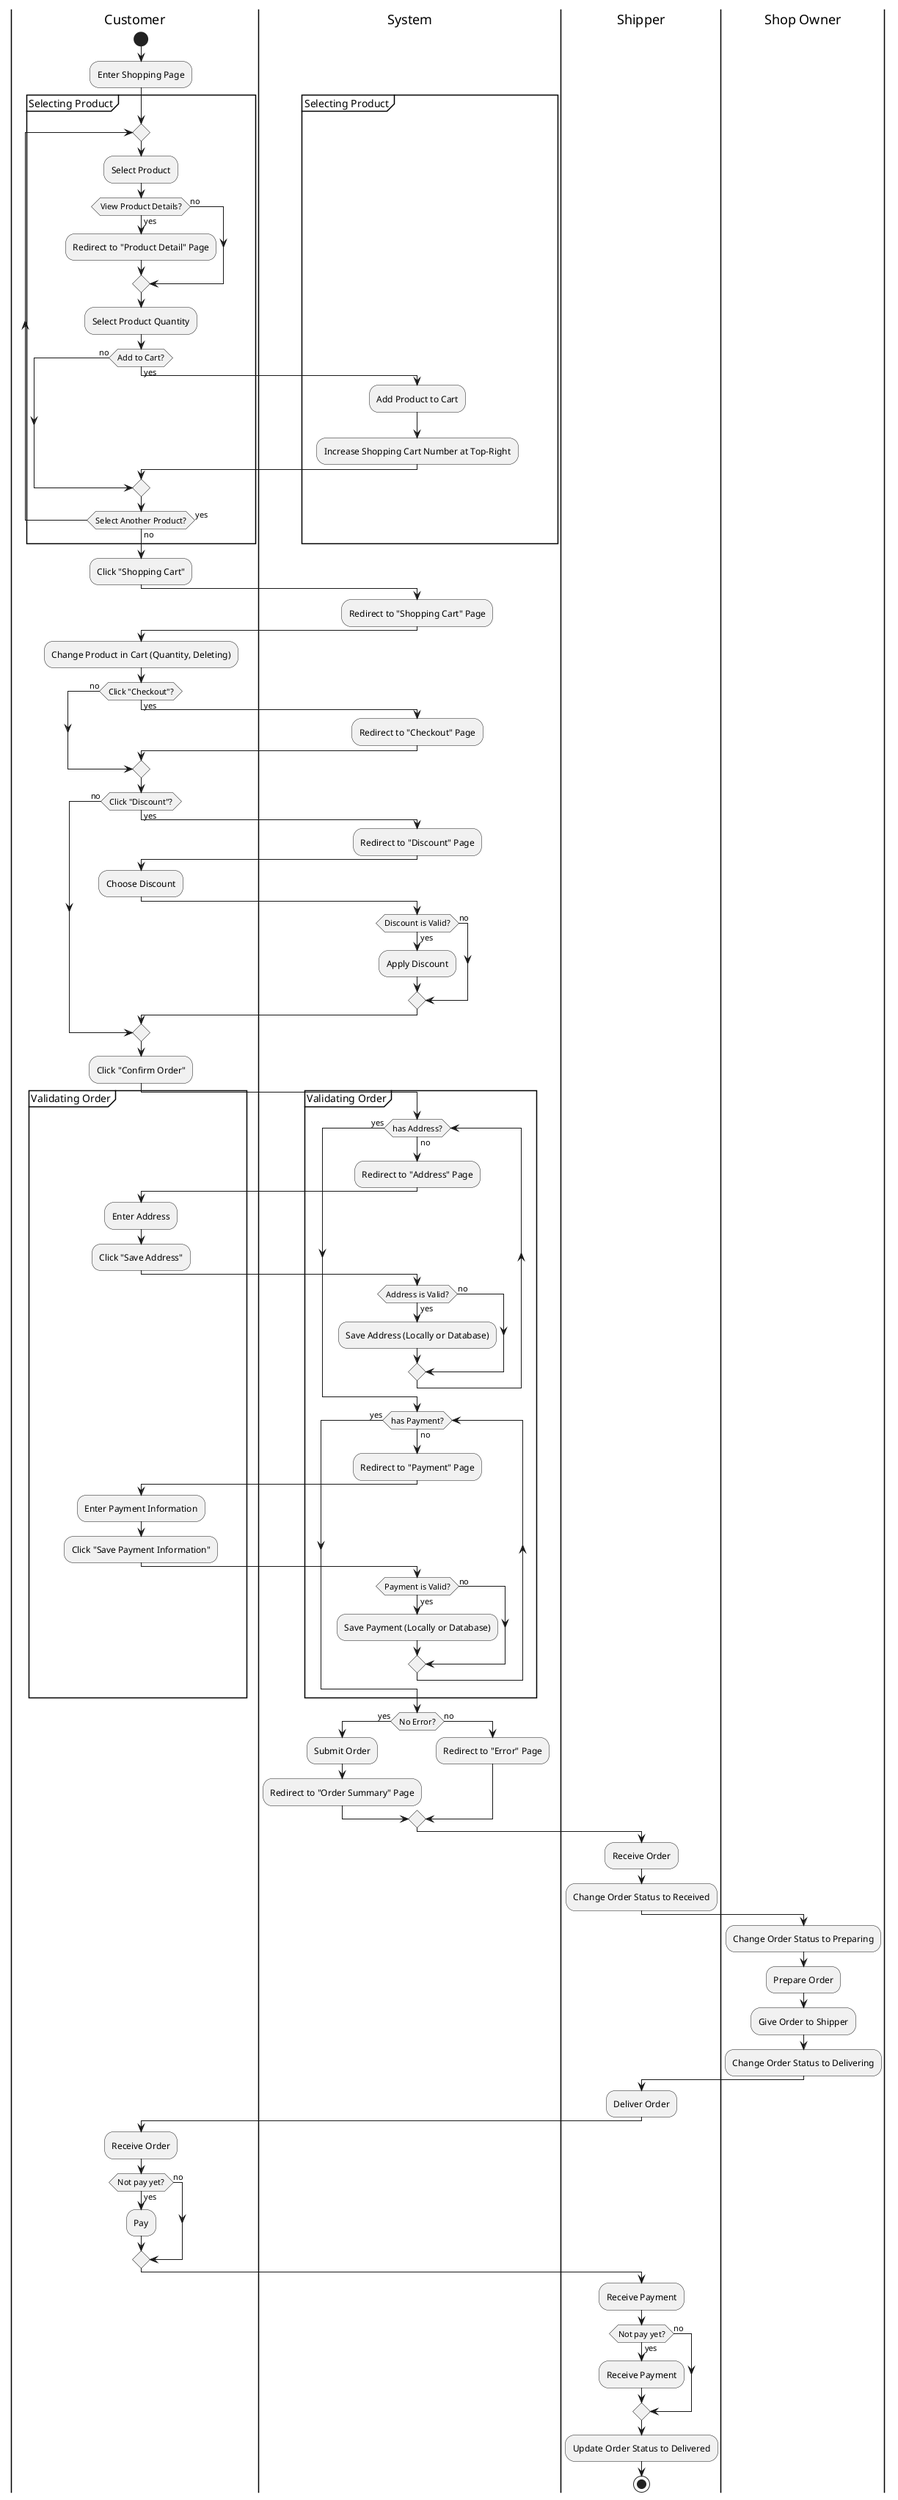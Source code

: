 @startuml Ordering Activity Diagram

|Customer|
start
:Enter Shopping Page;
group Selecting Product
  repeat
  :Select Product;
  if (View Product Details?) then (yes)
    :Redirect to "Product Detail" Page;
  else (no)
  endif
    :Select Product Quantity;
  if (Add to Cart?) then (yes)
    |System|
    :Add Product to Cart;
    :Increase Shopping Cart Number at Top-Right;
  else (no)
  endif
  |Customer|
  repeat while (Select Another Product?) is (yes) not (no)
end group
:Click "Shopping Cart";

|System|
:Redirect to "Shopping Cart" Page;

|Customer|
:Change Product in Cart (Quantity, Deleting);

if (Click "Checkout"?) then (yes)
  |System|
  :Redirect to "Checkout" Page;
else (no)
endif
|Customer|
if (Click "Discount"?) then (yes)
  |System|
  :Redirect to "Discount" Page;
  |Customer|
  :Choose Discount;
  |System|
  if (Discount is Valid?) then (yes)
    :Apply Discount;
  else (no)
  endif
else (no)
endif
|Customer|
:Click "Confirm Order";

group  Validating Order
  |System|
  while (has Address?) is (no)
    :Redirect to "Address" Page;
    |Customer|
    :Enter Address;
    :Click "Save Address";
    |System|
    if (Address is Valid?) then (yes)
      :Save Address (Locally or Database);
    else (no)
    endif
  end while (yes)

  while (has Payment?) is (no)
    :Redirect to "Payment" Page;
    |Customer|
    :Enter Payment Information;
    :Click "Save Payment Information";
    |System|
    if (Payment is Valid?) then (yes)
      :Save Payment (Locally or Database);
    else (no)
    endif
  end while (yes)
endgroup

|System|
if (No Error?) then (yes)
  :Submit Order;
  :Redirect to "Order Summary" Page;
else (no)
  :Redirect to "Error" Page;
endif
|Shipper|
:Receive Order;
:Change Order Status to Received;

|Shop Owner|
:Change Order Status to Preparing;
:Prepare Order;
:Give Order to Shipper;
:Change Order Status to Delivering;

|Shipper|
:Deliver Order;
|Customer|
:Receive Order;
if (Not pay yet?) then (yes)
  :Pay;
else (no)
endif
|Shipper|
:Receive Payment;
if (Not pay yet?) then (yes)
  :Receive Payment;
else (no)
endif
:Update Order Status to Delivered;

stop

@enduml
